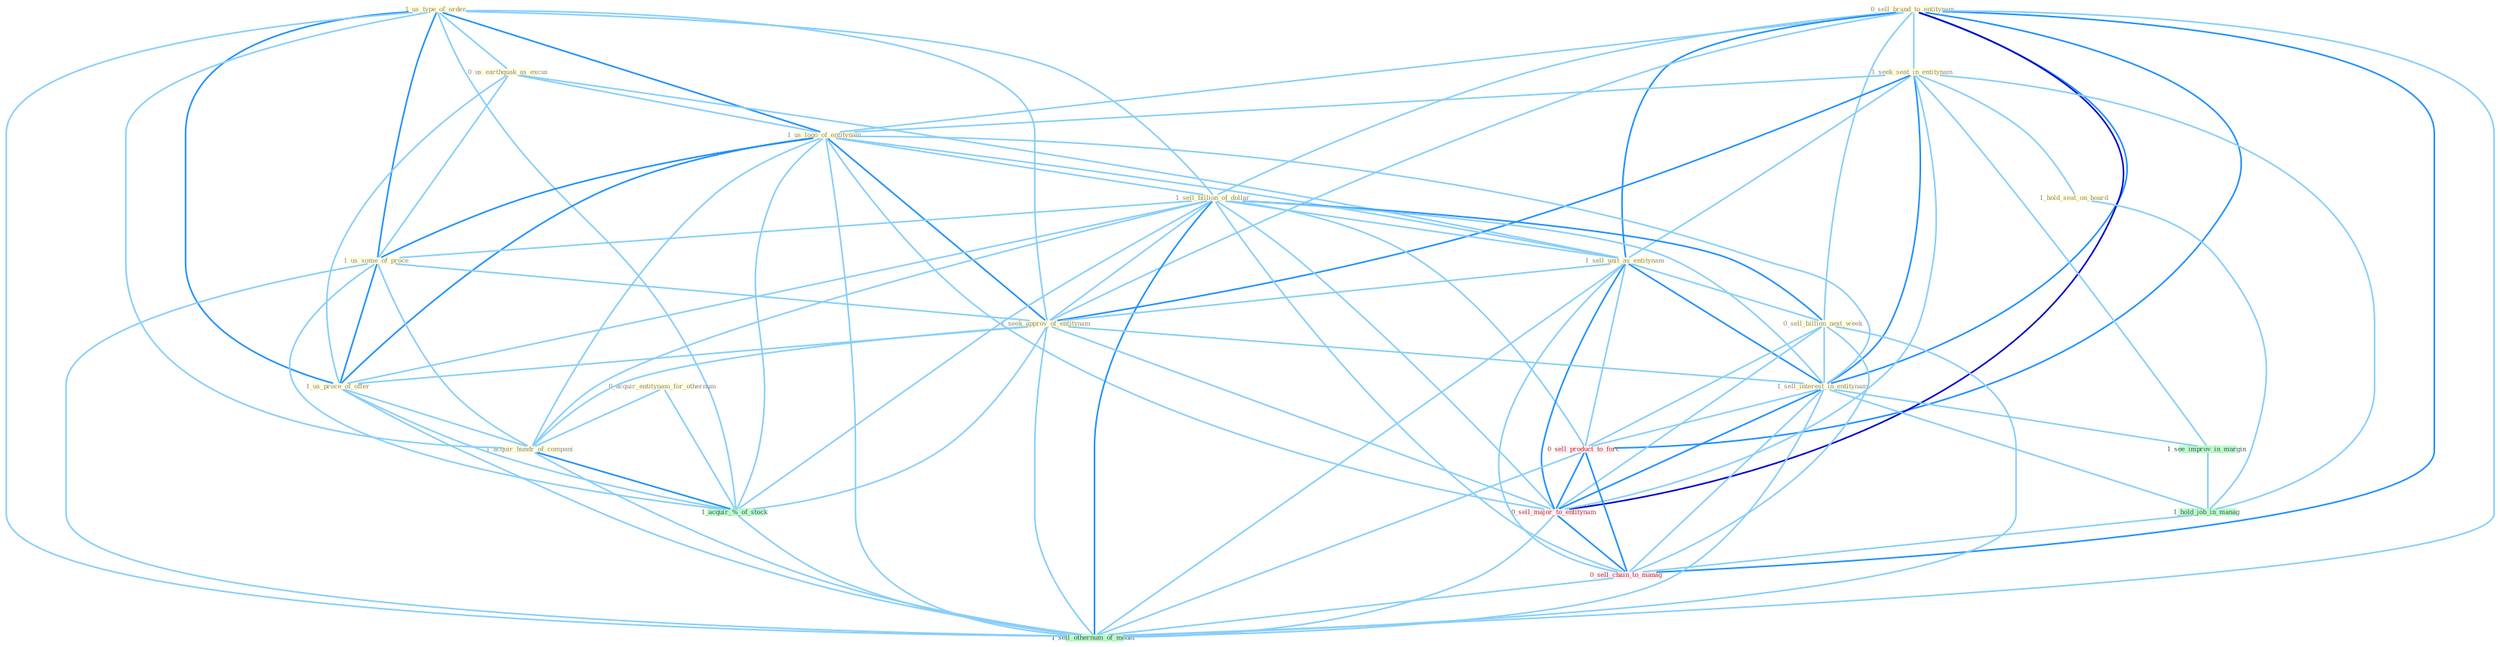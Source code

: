 Graph G{ 
    node
    [shape=polygon,style=filled,width=.5,height=.06,color="#BDFCC9",fixedsize=true,fontsize=4,
    fontcolor="#2f4f4f"];
    {node
    [color="#ffffe0", fontcolor="#8b7d6b"] "0_sell_brand_to_entitynam " "1_us_type_of_order " "0_acquir_entitynam_for_othernum " "0_us_earthquak_as_excus " "1_seek_seat_in_entitynam " "1_us_logo_of_entitynam " "1_sell_billion_of_dollar " "1_sell_unit_as_entitynam " "0_sell_billion_next_week " "1_us_some_of_proce " "1_seek_approv_of_entitynam " "1_us_proce_of_offer " "1_sell_interest_in_entitynam " "1_hold_seat_on_board " "1_acquir_hundr_of_compani "}
{node [color="#fff0f5", fontcolor="#b22222"] "0_sell_product_to_forc " "0_sell_major_to_entitynam " "0_sell_chain_to_manag "}
edge [color="#B0E2FF"];

	"0_sell_brand_to_entitynam " -- "1_seek_seat_in_entitynam " [w="1", color="#87cefa" ];
	"0_sell_brand_to_entitynam " -- "1_us_logo_of_entitynam " [w="1", color="#87cefa" ];
	"0_sell_brand_to_entitynam " -- "1_sell_billion_of_dollar " [w="1", color="#87cefa" ];
	"0_sell_brand_to_entitynam " -- "1_sell_unit_as_entitynam " [w="2", color="#1e90ff" , len=0.8];
	"0_sell_brand_to_entitynam " -- "0_sell_billion_next_week " [w="1", color="#87cefa" ];
	"0_sell_brand_to_entitynam " -- "1_seek_approv_of_entitynam " [w="1", color="#87cefa" ];
	"0_sell_brand_to_entitynam " -- "1_sell_interest_in_entitynam " [w="2", color="#1e90ff" , len=0.8];
	"0_sell_brand_to_entitynam " -- "0_sell_product_to_forc " [w="2", color="#1e90ff" , len=0.8];
	"0_sell_brand_to_entitynam " -- "0_sell_major_to_entitynam " [w="3", color="#0000cd" , len=0.6];
	"0_sell_brand_to_entitynam " -- "0_sell_chain_to_manag " [w="2", color="#1e90ff" , len=0.8];
	"0_sell_brand_to_entitynam " -- "1_sell_othernum_of_model " [w="1", color="#87cefa" ];
	"1_us_type_of_order " -- "0_us_earthquak_as_excus " [w="1", color="#87cefa" ];
	"1_us_type_of_order " -- "1_us_logo_of_entitynam " [w="2", color="#1e90ff" , len=0.8];
	"1_us_type_of_order " -- "1_sell_billion_of_dollar " [w="1", color="#87cefa" ];
	"1_us_type_of_order " -- "1_us_some_of_proce " [w="2", color="#1e90ff" , len=0.8];
	"1_us_type_of_order " -- "1_seek_approv_of_entitynam " [w="1", color="#87cefa" ];
	"1_us_type_of_order " -- "1_us_proce_of_offer " [w="2", color="#1e90ff" , len=0.8];
	"1_us_type_of_order " -- "1_acquir_hundr_of_compani " [w="1", color="#87cefa" ];
	"1_us_type_of_order " -- "1_acquir_%_of_stock " [w="1", color="#87cefa" ];
	"1_us_type_of_order " -- "1_sell_othernum_of_model " [w="1", color="#87cefa" ];
	"0_acquir_entitynam_for_othernum " -- "1_acquir_hundr_of_compani " [w="1", color="#87cefa" ];
	"0_acquir_entitynam_for_othernum " -- "1_acquir_%_of_stock " [w="1", color="#87cefa" ];
	"0_us_earthquak_as_excus " -- "1_us_logo_of_entitynam " [w="1", color="#87cefa" ];
	"0_us_earthquak_as_excus " -- "1_sell_unit_as_entitynam " [w="1", color="#87cefa" ];
	"0_us_earthquak_as_excus " -- "1_us_some_of_proce " [w="1", color="#87cefa" ];
	"0_us_earthquak_as_excus " -- "1_us_proce_of_offer " [w="1", color="#87cefa" ];
	"1_seek_seat_in_entitynam " -- "1_us_logo_of_entitynam " [w="1", color="#87cefa" ];
	"1_seek_seat_in_entitynam " -- "1_sell_unit_as_entitynam " [w="1", color="#87cefa" ];
	"1_seek_seat_in_entitynam " -- "1_seek_approv_of_entitynam " [w="2", color="#1e90ff" , len=0.8];
	"1_seek_seat_in_entitynam " -- "1_sell_interest_in_entitynam " [w="2", color="#1e90ff" , len=0.8];
	"1_seek_seat_in_entitynam " -- "1_hold_seat_on_board " [w="1", color="#87cefa" ];
	"1_seek_seat_in_entitynam " -- "1_see_improv_in_margin " [w="1", color="#87cefa" ];
	"1_seek_seat_in_entitynam " -- "1_hold_job_in_manag " [w="1", color="#87cefa" ];
	"1_seek_seat_in_entitynam " -- "0_sell_major_to_entitynam " [w="1", color="#87cefa" ];
	"1_us_logo_of_entitynam " -- "1_sell_billion_of_dollar " [w="1", color="#87cefa" ];
	"1_us_logo_of_entitynam " -- "1_sell_unit_as_entitynam " [w="1", color="#87cefa" ];
	"1_us_logo_of_entitynam " -- "1_us_some_of_proce " [w="2", color="#1e90ff" , len=0.8];
	"1_us_logo_of_entitynam " -- "1_seek_approv_of_entitynam " [w="2", color="#1e90ff" , len=0.8];
	"1_us_logo_of_entitynam " -- "1_us_proce_of_offer " [w="2", color="#1e90ff" , len=0.8];
	"1_us_logo_of_entitynam " -- "1_sell_interest_in_entitynam " [w="1", color="#87cefa" ];
	"1_us_logo_of_entitynam " -- "1_acquir_hundr_of_compani " [w="1", color="#87cefa" ];
	"1_us_logo_of_entitynam " -- "1_acquir_%_of_stock " [w="1", color="#87cefa" ];
	"1_us_logo_of_entitynam " -- "0_sell_major_to_entitynam " [w="1", color="#87cefa" ];
	"1_us_logo_of_entitynam " -- "1_sell_othernum_of_model " [w="1", color="#87cefa" ];
	"1_sell_billion_of_dollar " -- "1_sell_unit_as_entitynam " [w="1", color="#87cefa" ];
	"1_sell_billion_of_dollar " -- "0_sell_billion_next_week " [w="2", color="#1e90ff" , len=0.8];
	"1_sell_billion_of_dollar " -- "1_us_some_of_proce " [w="1", color="#87cefa" ];
	"1_sell_billion_of_dollar " -- "1_seek_approv_of_entitynam " [w="1", color="#87cefa" ];
	"1_sell_billion_of_dollar " -- "1_us_proce_of_offer " [w="1", color="#87cefa" ];
	"1_sell_billion_of_dollar " -- "1_sell_interest_in_entitynam " [w="1", color="#87cefa" ];
	"1_sell_billion_of_dollar " -- "1_acquir_hundr_of_compani " [w="1", color="#87cefa" ];
	"1_sell_billion_of_dollar " -- "1_acquir_%_of_stock " [w="1", color="#87cefa" ];
	"1_sell_billion_of_dollar " -- "0_sell_product_to_forc " [w="1", color="#87cefa" ];
	"1_sell_billion_of_dollar " -- "0_sell_major_to_entitynam " [w="1", color="#87cefa" ];
	"1_sell_billion_of_dollar " -- "0_sell_chain_to_manag " [w="1", color="#87cefa" ];
	"1_sell_billion_of_dollar " -- "1_sell_othernum_of_model " [w="2", color="#1e90ff" , len=0.8];
	"1_sell_unit_as_entitynam " -- "0_sell_billion_next_week " [w="1", color="#87cefa" ];
	"1_sell_unit_as_entitynam " -- "1_seek_approv_of_entitynam " [w="1", color="#87cefa" ];
	"1_sell_unit_as_entitynam " -- "1_sell_interest_in_entitynam " [w="2", color="#1e90ff" , len=0.8];
	"1_sell_unit_as_entitynam " -- "0_sell_product_to_forc " [w="1", color="#87cefa" ];
	"1_sell_unit_as_entitynam " -- "0_sell_major_to_entitynam " [w="2", color="#1e90ff" , len=0.8];
	"1_sell_unit_as_entitynam " -- "0_sell_chain_to_manag " [w="1", color="#87cefa" ];
	"1_sell_unit_as_entitynam " -- "1_sell_othernum_of_model " [w="1", color="#87cefa" ];
	"0_sell_billion_next_week " -- "1_sell_interest_in_entitynam " [w="1", color="#87cefa" ];
	"0_sell_billion_next_week " -- "0_sell_product_to_forc " [w="1", color="#87cefa" ];
	"0_sell_billion_next_week " -- "0_sell_major_to_entitynam " [w="1", color="#87cefa" ];
	"0_sell_billion_next_week " -- "0_sell_chain_to_manag " [w="1", color="#87cefa" ];
	"0_sell_billion_next_week " -- "1_sell_othernum_of_model " [w="1", color="#87cefa" ];
	"1_us_some_of_proce " -- "1_seek_approv_of_entitynam " [w="1", color="#87cefa" ];
	"1_us_some_of_proce " -- "1_us_proce_of_offer " [w="2", color="#1e90ff" , len=0.8];
	"1_us_some_of_proce " -- "1_acquir_hundr_of_compani " [w="1", color="#87cefa" ];
	"1_us_some_of_proce " -- "1_acquir_%_of_stock " [w="1", color="#87cefa" ];
	"1_us_some_of_proce " -- "1_sell_othernum_of_model " [w="1", color="#87cefa" ];
	"1_seek_approv_of_entitynam " -- "1_us_proce_of_offer " [w="1", color="#87cefa" ];
	"1_seek_approv_of_entitynam " -- "1_sell_interest_in_entitynam " [w="1", color="#87cefa" ];
	"1_seek_approv_of_entitynam " -- "1_acquir_hundr_of_compani " [w="1", color="#87cefa" ];
	"1_seek_approv_of_entitynam " -- "1_acquir_%_of_stock " [w="1", color="#87cefa" ];
	"1_seek_approv_of_entitynam " -- "0_sell_major_to_entitynam " [w="1", color="#87cefa" ];
	"1_seek_approv_of_entitynam " -- "1_sell_othernum_of_model " [w="1", color="#87cefa" ];
	"1_us_proce_of_offer " -- "1_acquir_hundr_of_compani " [w="1", color="#87cefa" ];
	"1_us_proce_of_offer " -- "1_acquir_%_of_stock " [w="1", color="#87cefa" ];
	"1_us_proce_of_offer " -- "1_sell_othernum_of_model " [w="1", color="#87cefa" ];
	"1_sell_interest_in_entitynam " -- "1_see_improv_in_margin " [w="1", color="#87cefa" ];
	"1_sell_interest_in_entitynam " -- "1_hold_job_in_manag " [w="1", color="#87cefa" ];
	"1_sell_interest_in_entitynam " -- "0_sell_product_to_forc " [w="1", color="#87cefa" ];
	"1_sell_interest_in_entitynam " -- "0_sell_major_to_entitynam " [w="2", color="#1e90ff" , len=0.8];
	"1_sell_interest_in_entitynam " -- "0_sell_chain_to_manag " [w="1", color="#87cefa" ];
	"1_sell_interest_in_entitynam " -- "1_sell_othernum_of_model " [w="1", color="#87cefa" ];
	"1_hold_seat_on_board " -- "1_hold_job_in_manag " [w="1", color="#87cefa" ];
	"1_acquir_hundr_of_compani " -- "1_acquir_%_of_stock " [w="2", color="#1e90ff" , len=0.8];
	"1_acquir_hundr_of_compani " -- "1_sell_othernum_of_model " [w="1", color="#87cefa" ];
	"1_see_improv_in_margin " -- "1_hold_job_in_manag " [w="1", color="#87cefa" ];
	"1_acquir_%_of_stock " -- "1_sell_othernum_of_model " [w="1", color="#87cefa" ];
	"1_hold_job_in_manag " -- "0_sell_chain_to_manag " [w="1", color="#87cefa" ];
	"0_sell_product_to_forc " -- "0_sell_major_to_entitynam " [w="2", color="#1e90ff" , len=0.8];
	"0_sell_product_to_forc " -- "0_sell_chain_to_manag " [w="2", color="#1e90ff" , len=0.8];
	"0_sell_product_to_forc " -- "1_sell_othernum_of_model " [w="1", color="#87cefa" ];
	"0_sell_major_to_entitynam " -- "0_sell_chain_to_manag " [w="2", color="#1e90ff" , len=0.8];
	"0_sell_major_to_entitynam " -- "1_sell_othernum_of_model " [w="1", color="#87cefa" ];
	"0_sell_chain_to_manag " -- "1_sell_othernum_of_model " [w="1", color="#87cefa" ];
}